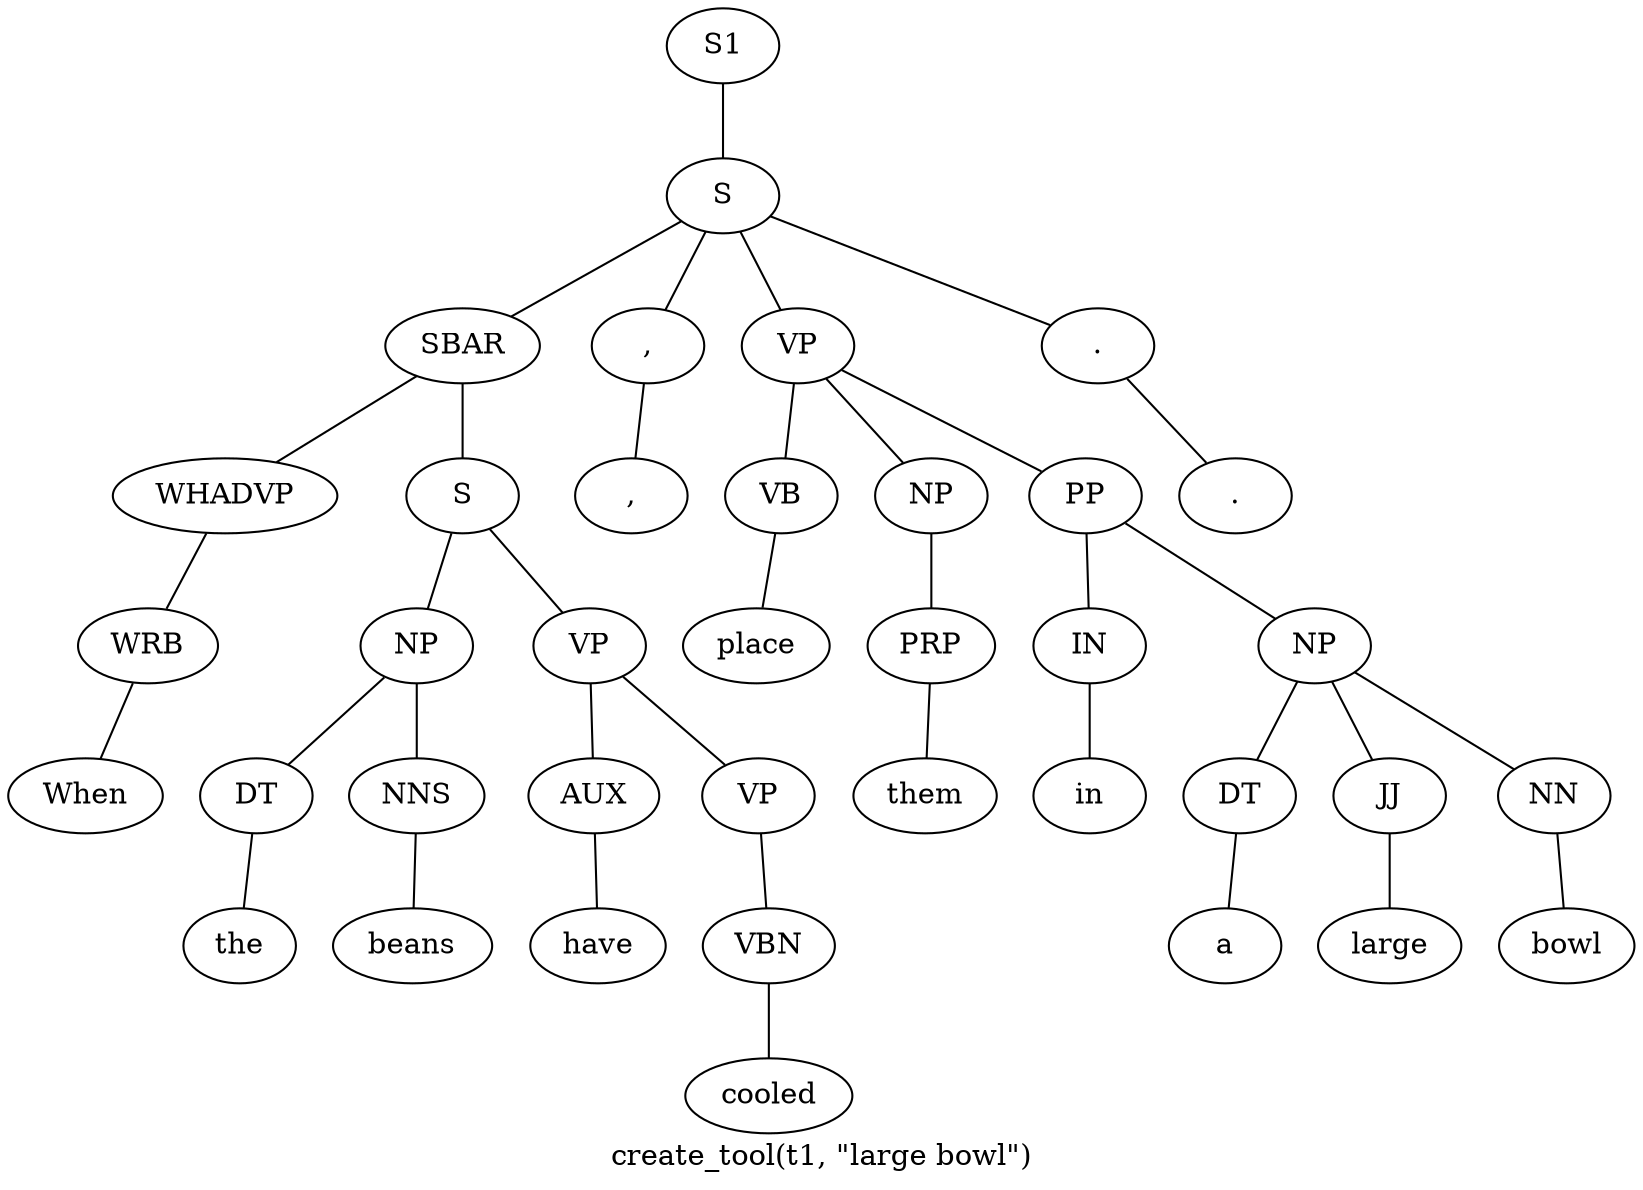 graph SyntaxGraph {
	label = "create_tool(t1, \"large bowl\")";
	Node0 [label="S1"];
	Node1 [label="S"];
	Node2 [label="SBAR"];
	Node3 [label="WHADVP"];
	Node4 [label="WRB"];
	Node5 [label="When"];
	Node6 [label="S"];
	Node7 [label="NP"];
	Node8 [label="DT"];
	Node9 [label="the"];
	Node10 [label="NNS"];
	Node11 [label="beans"];
	Node12 [label="VP"];
	Node13 [label="AUX"];
	Node14 [label="have"];
	Node15 [label="VP"];
	Node16 [label="VBN"];
	Node17 [label="cooled"];
	Node18 [label=","];
	Node19 [label=","];
	Node20 [label="VP"];
	Node21 [label="VB"];
	Node22 [label="place"];
	Node23 [label="NP"];
	Node24 [label="PRP"];
	Node25 [label="them"];
	Node26 [label="PP"];
	Node27 [label="IN"];
	Node28 [label="in"];
	Node29 [label="NP"];
	Node30 [label="DT"];
	Node31 [label="a"];
	Node32 [label="JJ"];
	Node33 [label="large"];
	Node34 [label="NN"];
	Node35 [label="bowl"];
	Node36 [label="."];
	Node37 [label="."];

	Node0 -- Node1;
	Node1 -- Node2;
	Node1 -- Node18;
	Node1 -- Node20;
	Node1 -- Node36;
	Node2 -- Node3;
	Node2 -- Node6;
	Node3 -- Node4;
	Node4 -- Node5;
	Node6 -- Node7;
	Node6 -- Node12;
	Node7 -- Node8;
	Node7 -- Node10;
	Node8 -- Node9;
	Node10 -- Node11;
	Node12 -- Node13;
	Node12 -- Node15;
	Node13 -- Node14;
	Node15 -- Node16;
	Node16 -- Node17;
	Node18 -- Node19;
	Node20 -- Node21;
	Node20 -- Node23;
	Node20 -- Node26;
	Node21 -- Node22;
	Node23 -- Node24;
	Node24 -- Node25;
	Node26 -- Node27;
	Node26 -- Node29;
	Node27 -- Node28;
	Node29 -- Node30;
	Node29 -- Node32;
	Node29 -- Node34;
	Node30 -- Node31;
	Node32 -- Node33;
	Node34 -- Node35;
	Node36 -- Node37;
}